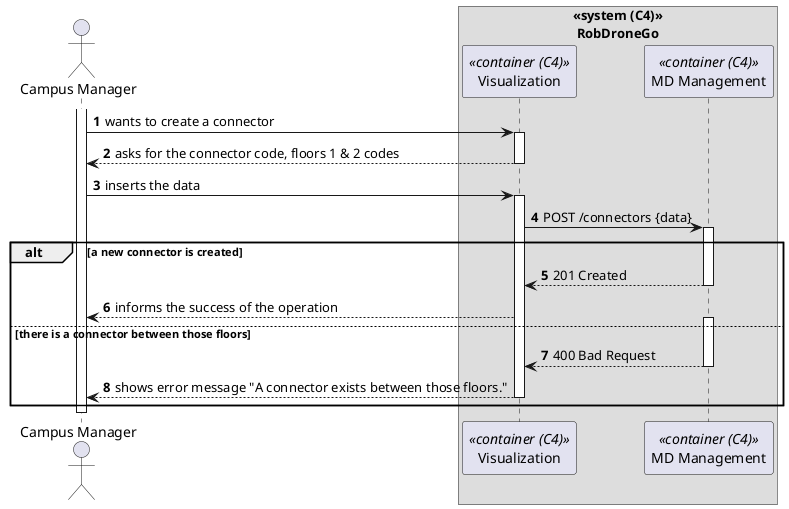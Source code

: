 @startuml process-view
autonumber
skinparam DefaultTextAlignment<<center>> center

actor CM as "Campus Manager"

box "«system (C4)»\nRobDroneGo" <<center>>
  participant UI as "Visualization" <<container (C4)>>
  participant MD as "MD Management" <<container (C4)>>
end box

activate CM

CM -> UI : wants to create a connector
activate UI

CM <-- UI : asks for the connector code, floors 1 & 2 codes
deactivate UI

CM -> UI : inserts the data
activate UI

UI -> MD : POST /connectors {data}
activate MD

alt a new connector is created
  UI <-- MD : 201 Created
  deactivate MD

  CM <-- UI : informs the success of the operation
else there is a connector between those floors
  activate MD
  UI <-- MD : 400 Bad Request
  deactivate MD

  CM <-- UI : shows error message "A connector exists between those floors."
  deactivate UI
end

deactivate CM

@enduml
